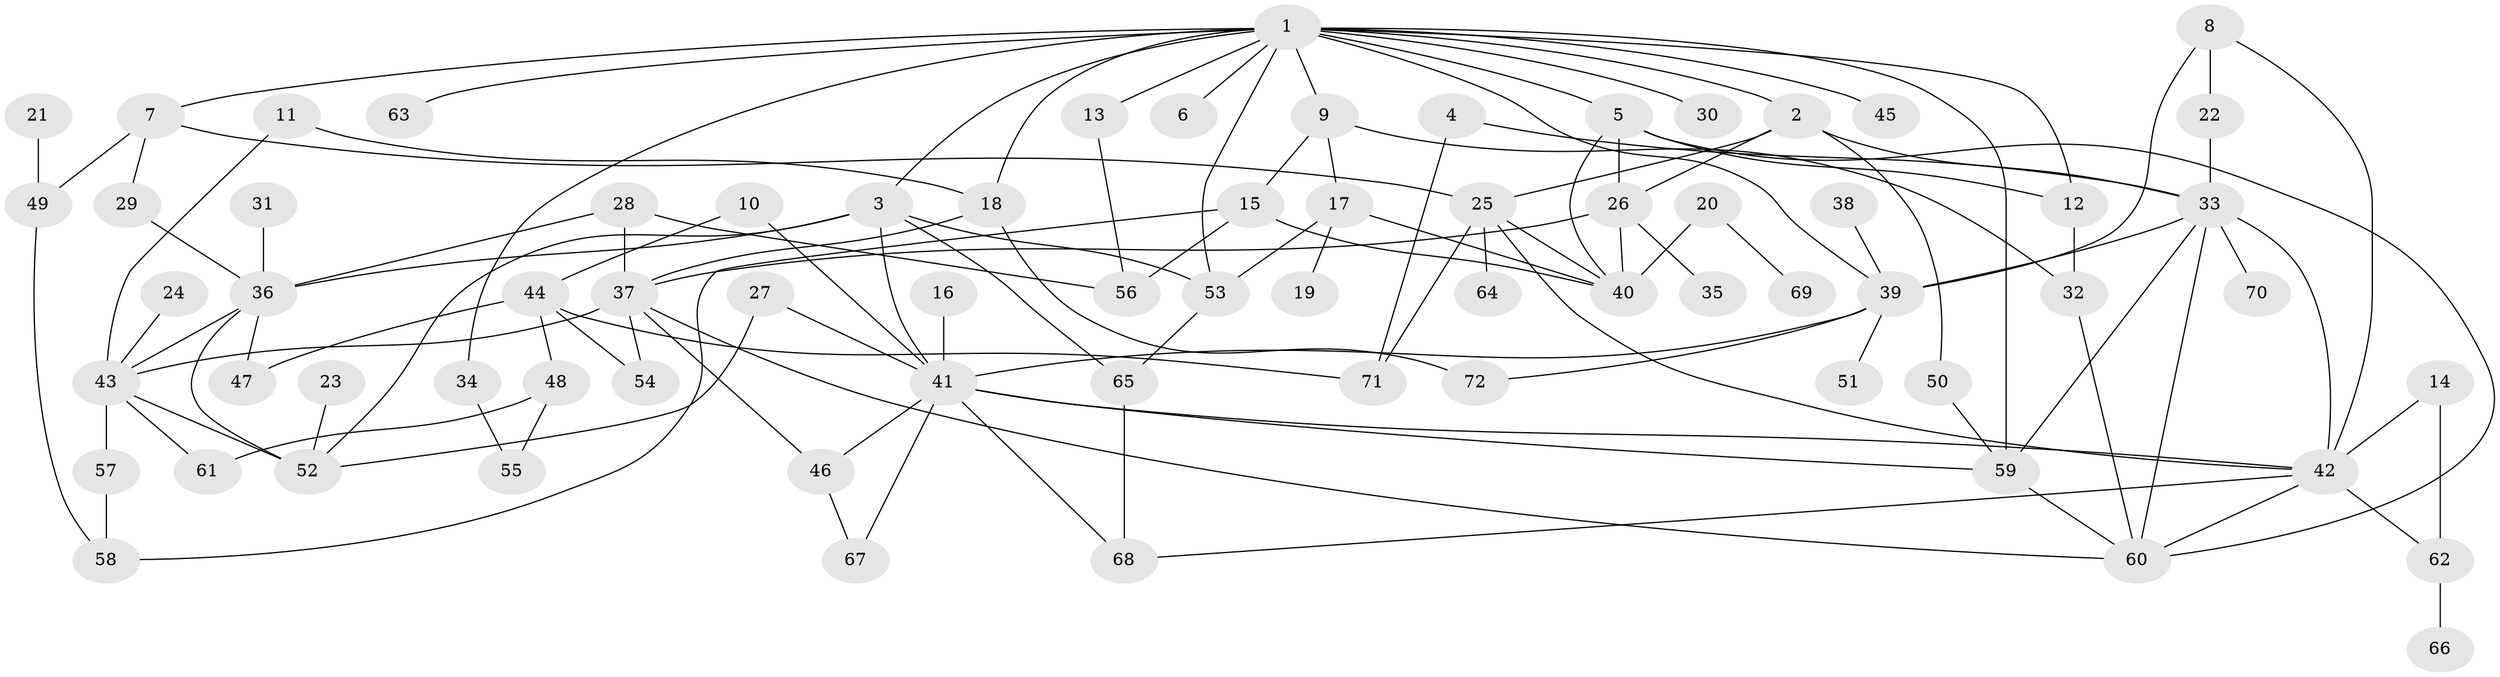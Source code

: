 // original degree distribution, {10: 0.006993006993006993, 6: 0.04195804195804196, 8: 0.013986013986013986, 5: 0.04895104895104895, 7: 0.006993006993006993, 2: 0.3146853146853147, 3: 0.21678321678321677, 1: 0.23076923076923078, 4: 0.11888111888111888}
// Generated by graph-tools (version 1.1) at 2025/49/03/09/25 03:49:21]
// undirected, 72 vertices, 120 edges
graph export_dot {
graph [start="1"]
  node [color=gray90,style=filled];
  1;
  2;
  3;
  4;
  5;
  6;
  7;
  8;
  9;
  10;
  11;
  12;
  13;
  14;
  15;
  16;
  17;
  18;
  19;
  20;
  21;
  22;
  23;
  24;
  25;
  26;
  27;
  28;
  29;
  30;
  31;
  32;
  33;
  34;
  35;
  36;
  37;
  38;
  39;
  40;
  41;
  42;
  43;
  44;
  45;
  46;
  47;
  48;
  49;
  50;
  51;
  52;
  53;
  54;
  55;
  56;
  57;
  58;
  59;
  60;
  61;
  62;
  63;
  64;
  65;
  66;
  67;
  68;
  69;
  70;
  71;
  72;
  1 -- 2 [weight=1.0];
  1 -- 3 [weight=1.0];
  1 -- 5 [weight=1.0];
  1 -- 6 [weight=1.0];
  1 -- 7 [weight=1.0];
  1 -- 9 [weight=1.0];
  1 -- 12 [weight=1.0];
  1 -- 13 [weight=1.0];
  1 -- 18 [weight=1.0];
  1 -- 30 [weight=1.0];
  1 -- 34 [weight=1.0];
  1 -- 39 [weight=1.0];
  1 -- 45 [weight=1.0];
  1 -- 53 [weight=1.0];
  1 -- 59 [weight=1.0];
  1 -- 63 [weight=1.0];
  2 -- 25 [weight=1.0];
  2 -- 26 [weight=1.0];
  2 -- 33 [weight=1.0];
  2 -- 50 [weight=1.0];
  3 -- 36 [weight=1.0];
  3 -- 41 [weight=1.0];
  3 -- 52 [weight=1.0];
  3 -- 53 [weight=1.0];
  3 -- 65 [weight=1.0];
  4 -- 33 [weight=1.0];
  4 -- 71 [weight=1.0];
  5 -- 12 [weight=1.0];
  5 -- 26 [weight=1.0];
  5 -- 40 [weight=1.0];
  5 -- 60 [weight=1.0];
  7 -- 25 [weight=1.0];
  7 -- 29 [weight=1.0];
  7 -- 49 [weight=1.0];
  8 -- 22 [weight=1.0];
  8 -- 39 [weight=1.0];
  8 -- 42 [weight=1.0];
  9 -- 15 [weight=1.0];
  9 -- 17 [weight=1.0];
  9 -- 32 [weight=1.0];
  10 -- 41 [weight=1.0];
  10 -- 44 [weight=1.0];
  11 -- 18 [weight=1.0];
  11 -- 43 [weight=1.0];
  12 -- 32 [weight=1.0];
  13 -- 56 [weight=1.0];
  14 -- 42 [weight=1.0];
  14 -- 62 [weight=1.0];
  15 -- 40 [weight=1.0];
  15 -- 56 [weight=1.0];
  15 -- 58 [weight=1.0];
  16 -- 41 [weight=1.0];
  17 -- 19 [weight=1.0];
  17 -- 40 [weight=1.0];
  17 -- 53 [weight=1.0];
  18 -- 37 [weight=1.0];
  18 -- 72 [weight=1.0];
  20 -- 40 [weight=1.0];
  20 -- 69 [weight=1.0];
  21 -- 49 [weight=1.0];
  22 -- 33 [weight=1.0];
  23 -- 52 [weight=1.0];
  24 -- 43 [weight=1.0];
  25 -- 40 [weight=1.0];
  25 -- 42 [weight=1.0];
  25 -- 64 [weight=1.0];
  25 -- 71 [weight=1.0];
  26 -- 35 [weight=1.0];
  26 -- 37 [weight=1.0];
  26 -- 40 [weight=1.0];
  27 -- 41 [weight=1.0];
  27 -- 52 [weight=1.0];
  28 -- 36 [weight=1.0];
  28 -- 37 [weight=1.0];
  28 -- 56 [weight=1.0];
  29 -- 36 [weight=1.0];
  31 -- 36 [weight=1.0];
  32 -- 60 [weight=1.0];
  33 -- 39 [weight=1.0];
  33 -- 42 [weight=2.0];
  33 -- 59 [weight=1.0];
  33 -- 60 [weight=1.0];
  33 -- 70 [weight=1.0];
  34 -- 55 [weight=1.0];
  36 -- 43 [weight=1.0];
  36 -- 47 [weight=1.0];
  36 -- 52 [weight=2.0];
  37 -- 43 [weight=1.0];
  37 -- 46 [weight=1.0];
  37 -- 54 [weight=1.0];
  37 -- 60 [weight=1.0];
  38 -- 39 [weight=1.0];
  39 -- 41 [weight=1.0];
  39 -- 51 [weight=1.0];
  39 -- 72 [weight=1.0];
  41 -- 42 [weight=1.0];
  41 -- 46 [weight=1.0];
  41 -- 59 [weight=1.0];
  41 -- 67 [weight=1.0];
  41 -- 68 [weight=1.0];
  42 -- 60 [weight=1.0];
  42 -- 62 [weight=1.0];
  42 -- 68 [weight=1.0];
  43 -- 52 [weight=1.0];
  43 -- 57 [weight=1.0];
  43 -- 61 [weight=1.0];
  44 -- 47 [weight=1.0];
  44 -- 48 [weight=1.0];
  44 -- 54 [weight=1.0];
  44 -- 71 [weight=1.0];
  46 -- 67 [weight=1.0];
  48 -- 55 [weight=1.0];
  48 -- 61 [weight=1.0];
  49 -- 58 [weight=1.0];
  50 -- 59 [weight=1.0];
  53 -- 65 [weight=1.0];
  57 -- 58 [weight=1.0];
  59 -- 60 [weight=1.0];
  62 -- 66 [weight=1.0];
  65 -- 68 [weight=1.0];
}
